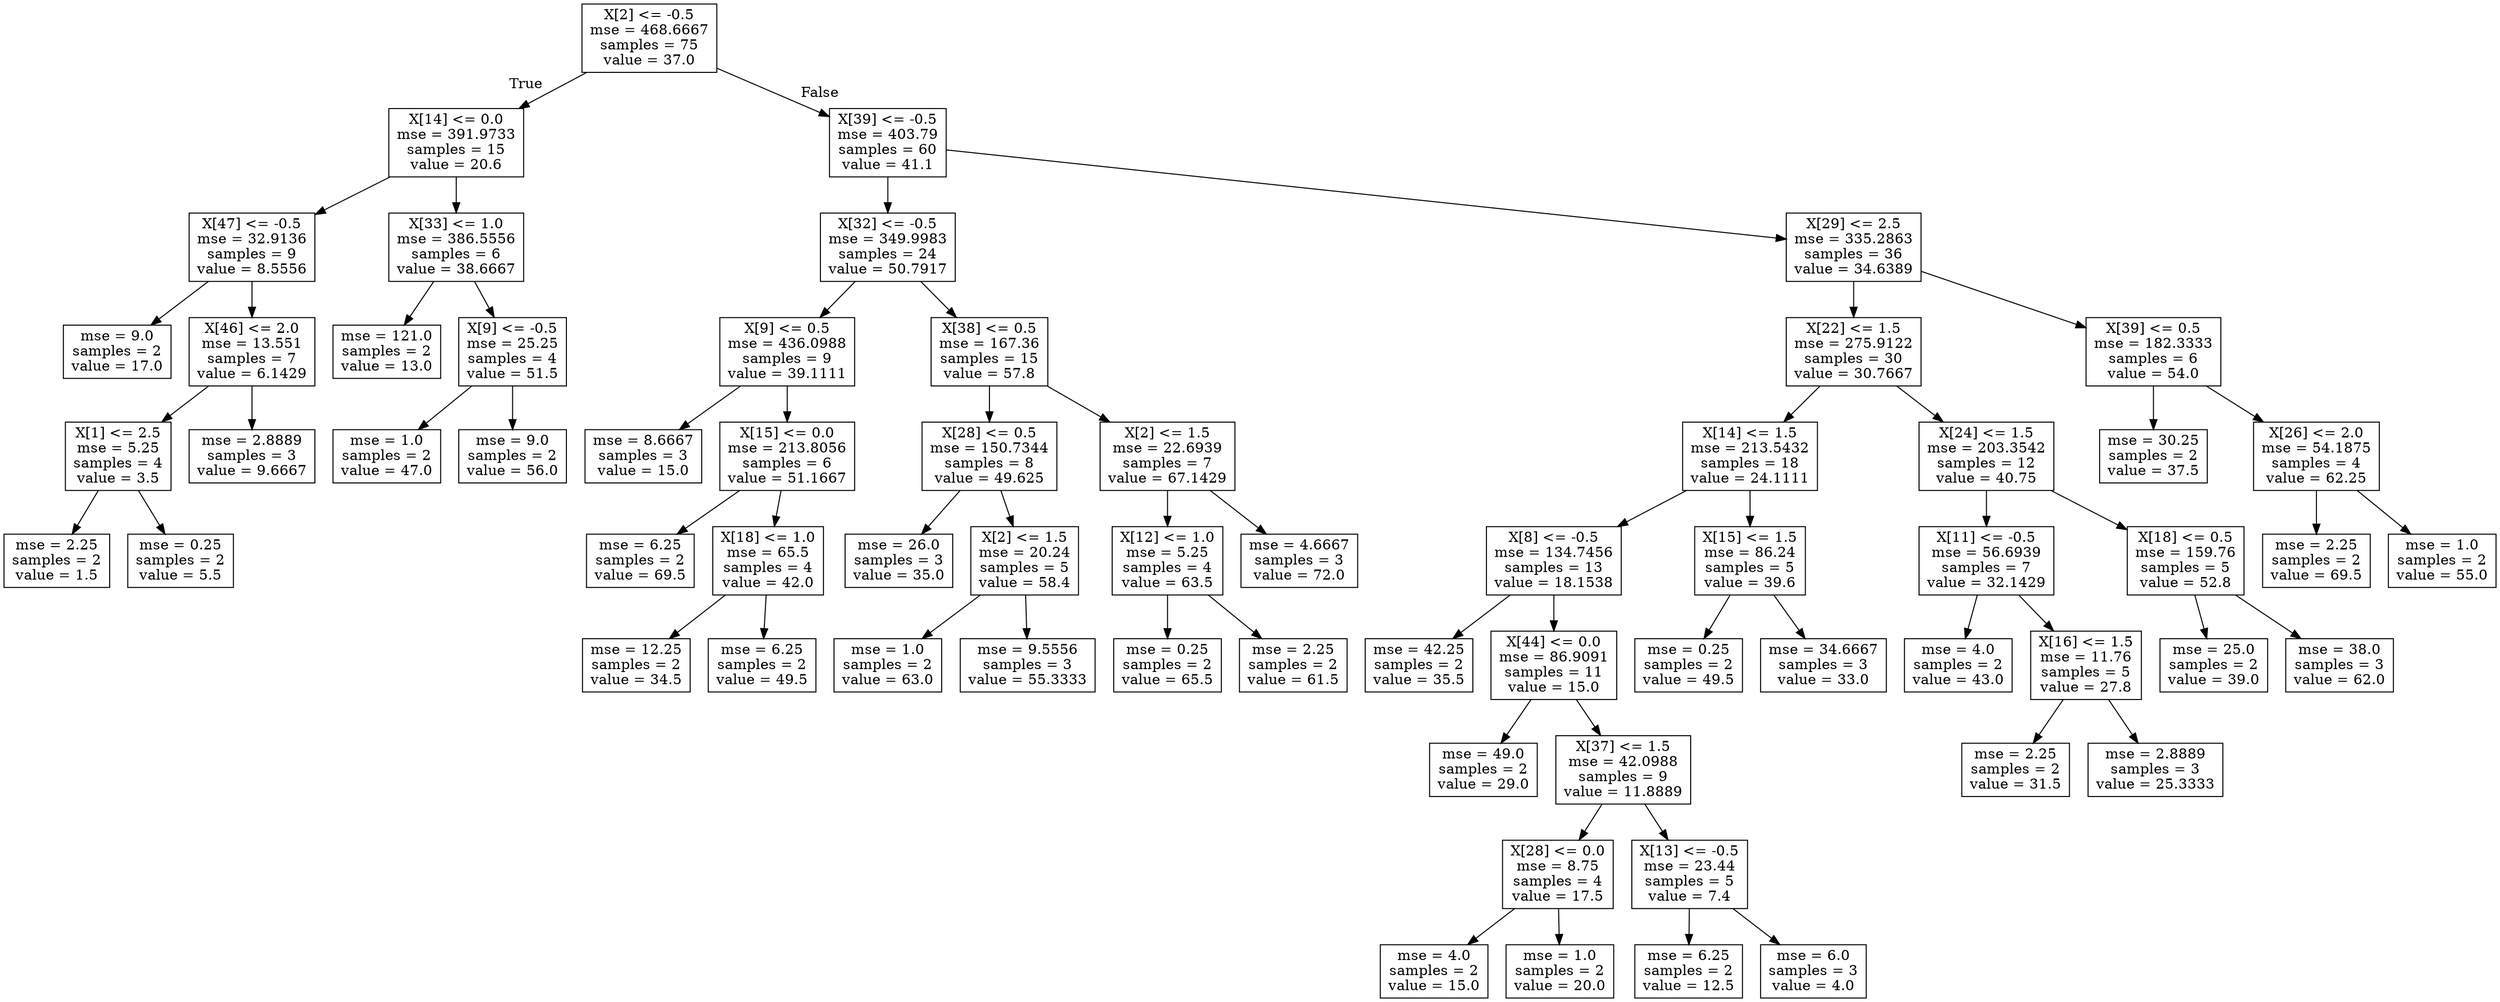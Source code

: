 digraph Tree {
node [shape=box] ;
0 [label="X[2] <= -0.5\nmse = 468.6667\nsamples = 75\nvalue = 37.0"] ;
1 [label="X[14] <= 0.0\nmse = 391.9733\nsamples = 15\nvalue = 20.6"] ;
0 -> 1 [labeldistance=2.5, labelangle=45, headlabel="True"] ;
2 [label="X[47] <= -0.5\nmse = 32.9136\nsamples = 9\nvalue = 8.5556"] ;
1 -> 2 ;
3 [label="mse = 9.0\nsamples = 2\nvalue = 17.0"] ;
2 -> 3 ;
4 [label="X[46] <= 2.0\nmse = 13.551\nsamples = 7\nvalue = 6.1429"] ;
2 -> 4 ;
5 [label="X[1] <= 2.5\nmse = 5.25\nsamples = 4\nvalue = 3.5"] ;
4 -> 5 ;
6 [label="mse = 2.25\nsamples = 2\nvalue = 1.5"] ;
5 -> 6 ;
7 [label="mse = 0.25\nsamples = 2\nvalue = 5.5"] ;
5 -> 7 ;
8 [label="mse = 2.8889\nsamples = 3\nvalue = 9.6667"] ;
4 -> 8 ;
9 [label="X[33] <= 1.0\nmse = 386.5556\nsamples = 6\nvalue = 38.6667"] ;
1 -> 9 ;
10 [label="mse = 121.0\nsamples = 2\nvalue = 13.0"] ;
9 -> 10 ;
11 [label="X[9] <= -0.5\nmse = 25.25\nsamples = 4\nvalue = 51.5"] ;
9 -> 11 ;
12 [label="mse = 1.0\nsamples = 2\nvalue = 47.0"] ;
11 -> 12 ;
13 [label="mse = 9.0\nsamples = 2\nvalue = 56.0"] ;
11 -> 13 ;
14 [label="X[39] <= -0.5\nmse = 403.79\nsamples = 60\nvalue = 41.1"] ;
0 -> 14 [labeldistance=2.5, labelangle=-45, headlabel="False"] ;
15 [label="X[32] <= -0.5\nmse = 349.9983\nsamples = 24\nvalue = 50.7917"] ;
14 -> 15 ;
16 [label="X[9] <= 0.5\nmse = 436.0988\nsamples = 9\nvalue = 39.1111"] ;
15 -> 16 ;
17 [label="mse = 8.6667\nsamples = 3\nvalue = 15.0"] ;
16 -> 17 ;
18 [label="X[15] <= 0.0\nmse = 213.8056\nsamples = 6\nvalue = 51.1667"] ;
16 -> 18 ;
19 [label="mse = 6.25\nsamples = 2\nvalue = 69.5"] ;
18 -> 19 ;
20 [label="X[18] <= 1.0\nmse = 65.5\nsamples = 4\nvalue = 42.0"] ;
18 -> 20 ;
21 [label="mse = 12.25\nsamples = 2\nvalue = 34.5"] ;
20 -> 21 ;
22 [label="mse = 6.25\nsamples = 2\nvalue = 49.5"] ;
20 -> 22 ;
23 [label="X[38] <= 0.5\nmse = 167.36\nsamples = 15\nvalue = 57.8"] ;
15 -> 23 ;
24 [label="X[28] <= 0.5\nmse = 150.7344\nsamples = 8\nvalue = 49.625"] ;
23 -> 24 ;
25 [label="mse = 26.0\nsamples = 3\nvalue = 35.0"] ;
24 -> 25 ;
26 [label="X[2] <= 1.5\nmse = 20.24\nsamples = 5\nvalue = 58.4"] ;
24 -> 26 ;
27 [label="mse = 1.0\nsamples = 2\nvalue = 63.0"] ;
26 -> 27 ;
28 [label="mse = 9.5556\nsamples = 3\nvalue = 55.3333"] ;
26 -> 28 ;
29 [label="X[2] <= 1.5\nmse = 22.6939\nsamples = 7\nvalue = 67.1429"] ;
23 -> 29 ;
30 [label="X[12] <= 1.0\nmse = 5.25\nsamples = 4\nvalue = 63.5"] ;
29 -> 30 ;
31 [label="mse = 0.25\nsamples = 2\nvalue = 65.5"] ;
30 -> 31 ;
32 [label="mse = 2.25\nsamples = 2\nvalue = 61.5"] ;
30 -> 32 ;
33 [label="mse = 4.6667\nsamples = 3\nvalue = 72.0"] ;
29 -> 33 ;
34 [label="X[29] <= 2.5\nmse = 335.2863\nsamples = 36\nvalue = 34.6389"] ;
14 -> 34 ;
35 [label="X[22] <= 1.5\nmse = 275.9122\nsamples = 30\nvalue = 30.7667"] ;
34 -> 35 ;
36 [label="X[14] <= 1.5\nmse = 213.5432\nsamples = 18\nvalue = 24.1111"] ;
35 -> 36 ;
37 [label="X[8] <= -0.5\nmse = 134.7456\nsamples = 13\nvalue = 18.1538"] ;
36 -> 37 ;
38 [label="mse = 42.25\nsamples = 2\nvalue = 35.5"] ;
37 -> 38 ;
39 [label="X[44] <= 0.0\nmse = 86.9091\nsamples = 11\nvalue = 15.0"] ;
37 -> 39 ;
40 [label="mse = 49.0\nsamples = 2\nvalue = 29.0"] ;
39 -> 40 ;
41 [label="X[37] <= 1.5\nmse = 42.0988\nsamples = 9\nvalue = 11.8889"] ;
39 -> 41 ;
42 [label="X[28] <= 0.0\nmse = 8.75\nsamples = 4\nvalue = 17.5"] ;
41 -> 42 ;
43 [label="mse = 4.0\nsamples = 2\nvalue = 15.0"] ;
42 -> 43 ;
44 [label="mse = 1.0\nsamples = 2\nvalue = 20.0"] ;
42 -> 44 ;
45 [label="X[13] <= -0.5\nmse = 23.44\nsamples = 5\nvalue = 7.4"] ;
41 -> 45 ;
46 [label="mse = 6.25\nsamples = 2\nvalue = 12.5"] ;
45 -> 46 ;
47 [label="mse = 6.0\nsamples = 3\nvalue = 4.0"] ;
45 -> 47 ;
48 [label="X[15] <= 1.5\nmse = 86.24\nsamples = 5\nvalue = 39.6"] ;
36 -> 48 ;
49 [label="mse = 0.25\nsamples = 2\nvalue = 49.5"] ;
48 -> 49 ;
50 [label="mse = 34.6667\nsamples = 3\nvalue = 33.0"] ;
48 -> 50 ;
51 [label="X[24] <= 1.5\nmse = 203.3542\nsamples = 12\nvalue = 40.75"] ;
35 -> 51 ;
52 [label="X[11] <= -0.5\nmse = 56.6939\nsamples = 7\nvalue = 32.1429"] ;
51 -> 52 ;
53 [label="mse = 4.0\nsamples = 2\nvalue = 43.0"] ;
52 -> 53 ;
54 [label="X[16] <= 1.5\nmse = 11.76\nsamples = 5\nvalue = 27.8"] ;
52 -> 54 ;
55 [label="mse = 2.25\nsamples = 2\nvalue = 31.5"] ;
54 -> 55 ;
56 [label="mse = 2.8889\nsamples = 3\nvalue = 25.3333"] ;
54 -> 56 ;
57 [label="X[18] <= 0.5\nmse = 159.76\nsamples = 5\nvalue = 52.8"] ;
51 -> 57 ;
58 [label="mse = 25.0\nsamples = 2\nvalue = 39.0"] ;
57 -> 58 ;
59 [label="mse = 38.0\nsamples = 3\nvalue = 62.0"] ;
57 -> 59 ;
60 [label="X[39] <= 0.5\nmse = 182.3333\nsamples = 6\nvalue = 54.0"] ;
34 -> 60 ;
61 [label="mse = 30.25\nsamples = 2\nvalue = 37.5"] ;
60 -> 61 ;
62 [label="X[26] <= 2.0\nmse = 54.1875\nsamples = 4\nvalue = 62.25"] ;
60 -> 62 ;
63 [label="mse = 2.25\nsamples = 2\nvalue = 69.5"] ;
62 -> 63 ;
64 [label="mse = 1.0\nsamples = 2\nvalue = 55.0"] ;
62 -> 64 ;
}